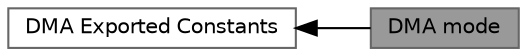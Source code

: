 digraph "DMA mode"
{
 // INTERACTIVE_SVG=YES
 // LATEX_PDF_SIZE
  bgcolor="transparent";
  edge [fontname=Helvetica,fontsize=10,labelfontname=Helvetica,labelfontsize=10];
  node [fontname=Helvetica,fontsize=10,shape=box,height=0.2,width=0.4];
  rankdir=LR;
  Node2 [id="Node000002",label="DMA Exported Constants",height=0.2,width=0.4,color="grey40", fillcolor="white", style="filled",URL="$group___d_m_a___exported___constants.html",tooltip="DMA Exported constants."];
  Node1 [id="Node000001",label="DMA mode",height=0.2,width=0.4,color="gray40", fillcolor="grey60", style="filled", fontcolor="black",tooltip="DMA mode."];
  Node2->Node1 [shape=plaintext, dir="back", style="solid"];
}
